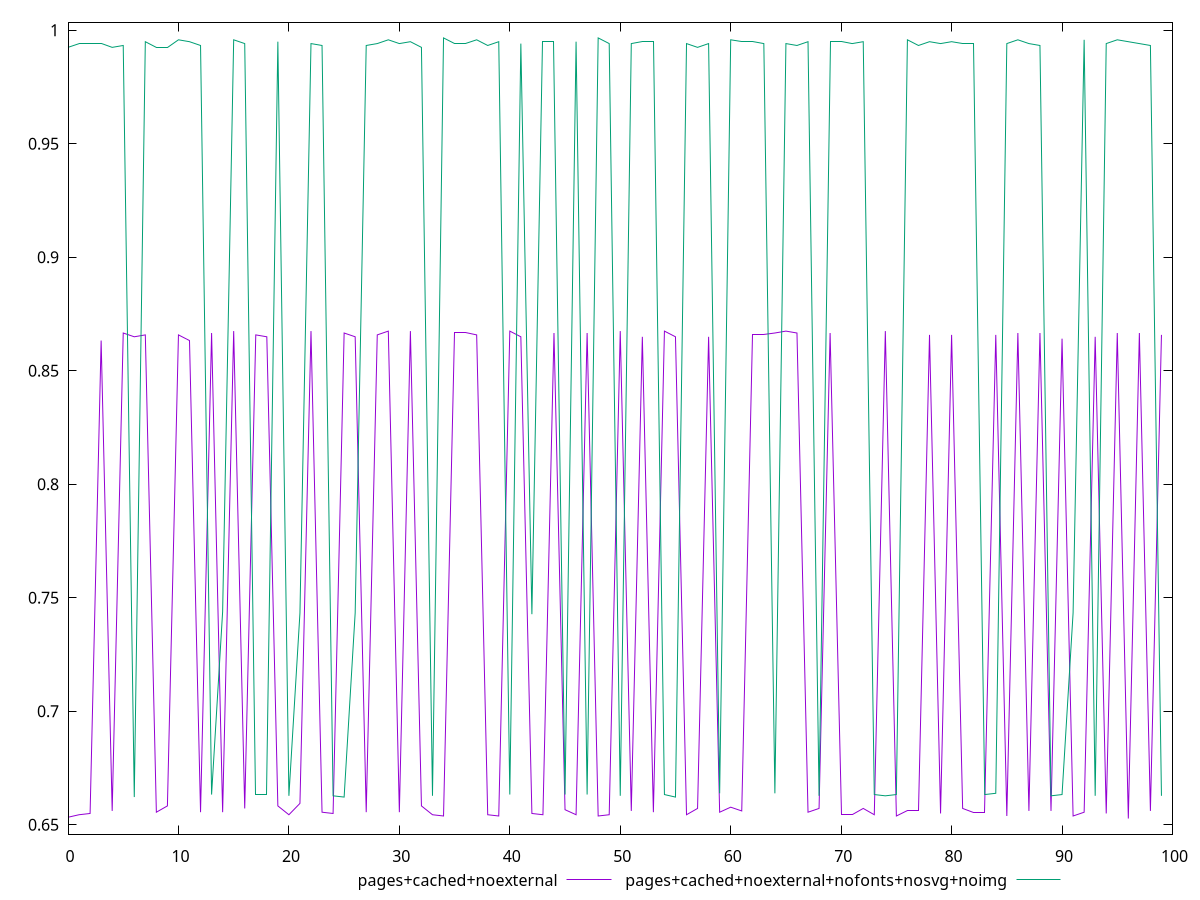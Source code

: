 $_pagesCachedNoexternal <<EOF
0.6533333333333333
0.6544444444444444
0.655
0.8633333333333333
0.6561111111111111
0.8666666666666667
0.865
0.8658333333333333
0.6555555555555556
0.6583333333333333
0.8658333333333333
0.8633333333333333
0.6555555555555556
0.8666666666666667
0.6555555555555556
0.8674999999999999
0.6572222222222223
0.8658333333333333
0.865
0.6583333333333333
0.6544444444444444
0.6594444444444445
0.8674999999999999
0.6555555555555556
0.655
0.8666666666666667
0.865
0.6555555555555556
0.8658333333333333
0.8674999999999999
0.6555555555555556
0.8674999999999999
0.6583333333333333
0.6544444444444444
0.6538888888888889
0.8666666666666667
0.8666666666666667
0.8658333333333333
0.6544444444444444
0.6538888888888889
0.8674999999999999
0.865
0.655
0.6544444444444444
0.8666666666666667
0.6566666666666666
0.6544444444444444
0.8666666666666667
0.6538888888888889
0.6544444444444444
0.8674999999999999
0.6561111111111111
0.865
0.6555555555555556
0.8674999999999999
0.865
0.6544444444444444
0.6572222222222223
0.865
0.6555555555555556
0.6577777777777778
0.6561111111111111
0.8658333333333333
0.8658333333333333
0.8666666666666667
0.8674999999999999
0.8666666666666667
0.6555555555555556
0.6572222222222223
0.8666666666666667
0.6544444444444444
0.6544444444444444
0.6572222222222223
0.6544444444444444
0.8674999999999999
0.6538888888888889
0.6561111111111111
0.6561111111111111
0.8658333333333333
0.655
0.8658333333333333
0.6572222222222223
0.6555555555555556
0.6555555555555556
0.8658333333333333
0.6538888888888889
0.8666666666666667
0.6561111111111111
0.8666666666666667
0.6561111111111111
0.8641666666666666
0.6538888888888889
0.6555555555555556
0.865
0.655
0.8666666666666667
0.6527777777777778
0.8666666666666667
0.6561111111111111
0.8658333333333333
EOF
$_pagesCachedNoexternalNofontsNosvgNoimg <<EOF
0.9925
0.9941666666666666
0.9941666666666666
0.9941666666666666
0.9925
0.9933333333333333
0.6622222222222223
0.995
0.9925
0.9925
0.9958333333333333
0.995
0.9933333333333333
0.6633333333333333
0.7438888888888889
0.9958333333333333
0.9941666666666666
0.6633333333333333
0.6633333333333333
0.995
0.6627777777777778
0.7433333333333333
0.9941666666666666
0.9933333333333333
0.6627777777777778
0.6622222222222223
0.7433333333333333
0.9933333333333333
0.9941666666666666
0.9958333333333333
0.9941666666666666
0.995
0.9925
0.6627777777777778
0.9966666666666667
0.9941666666666666
0.9941666666666666
0.9958333333333333
0.9933333333333333
0.995
0.6633333333333333
0.9941666666666666
0.7427777777777778
0.995
0.995
0.6633333333333333
0.995
0.6633333333333333
0.9966666666666667
0.9941666666666666
0.6627777777777778
0.9941666666666666
0.995
0.995
0.6633333333333333
0.6622222222222223
0.9941666666666666
0.9925
0.9941666666666666
0.6638888888888889
0.9958333333333333
0.995
0.995
0.9941666666666666
0.6638888888888889
0.9941666666666666
0.9933333333333333
0.995
0.6627777777777778
0.995
0.995
0.9941666666666666
0.995
0.6633333333333333
0.6627777777777778
0.6633333333333333
0.9958333333333333
0.9933333333333333
0.995
0.9941666666666666
0.995
0.9941666666666666
0.9941666666666666
0.6633333333333333
0.6638888888888889
0.9941666666666666
0.9958333333333333
0.9941666666666666
0.9933333333333333
0.6627777777777778
0.6633333333333333
0.7433333333333333
0.9958333333333333
0.6627777777777778
0.9941666666666666
0.9958333333333333
0.995
0.9941666666666666
0.9933333333333333
0.6627777777777778
EOF
set key outside below
set terminal pngcairo
set output "report_00005_2020-11-02T22-26-11.212Z/render-blocking-resources/render-blocking-resources_pages+cached+noexternal_pages+cached+noexternal+nofonts+nosvg+noimg.png"
set yrange [0.6459:1.0035444444444446]
plot $_pagesCachedNoexternal title "pages+cached+noexternal" with line ,$_pagesCachedNoexternalNofontsNosvgNoimg title "pages+cached+noexternal+nofonts+nosvg+noimg" with line ,